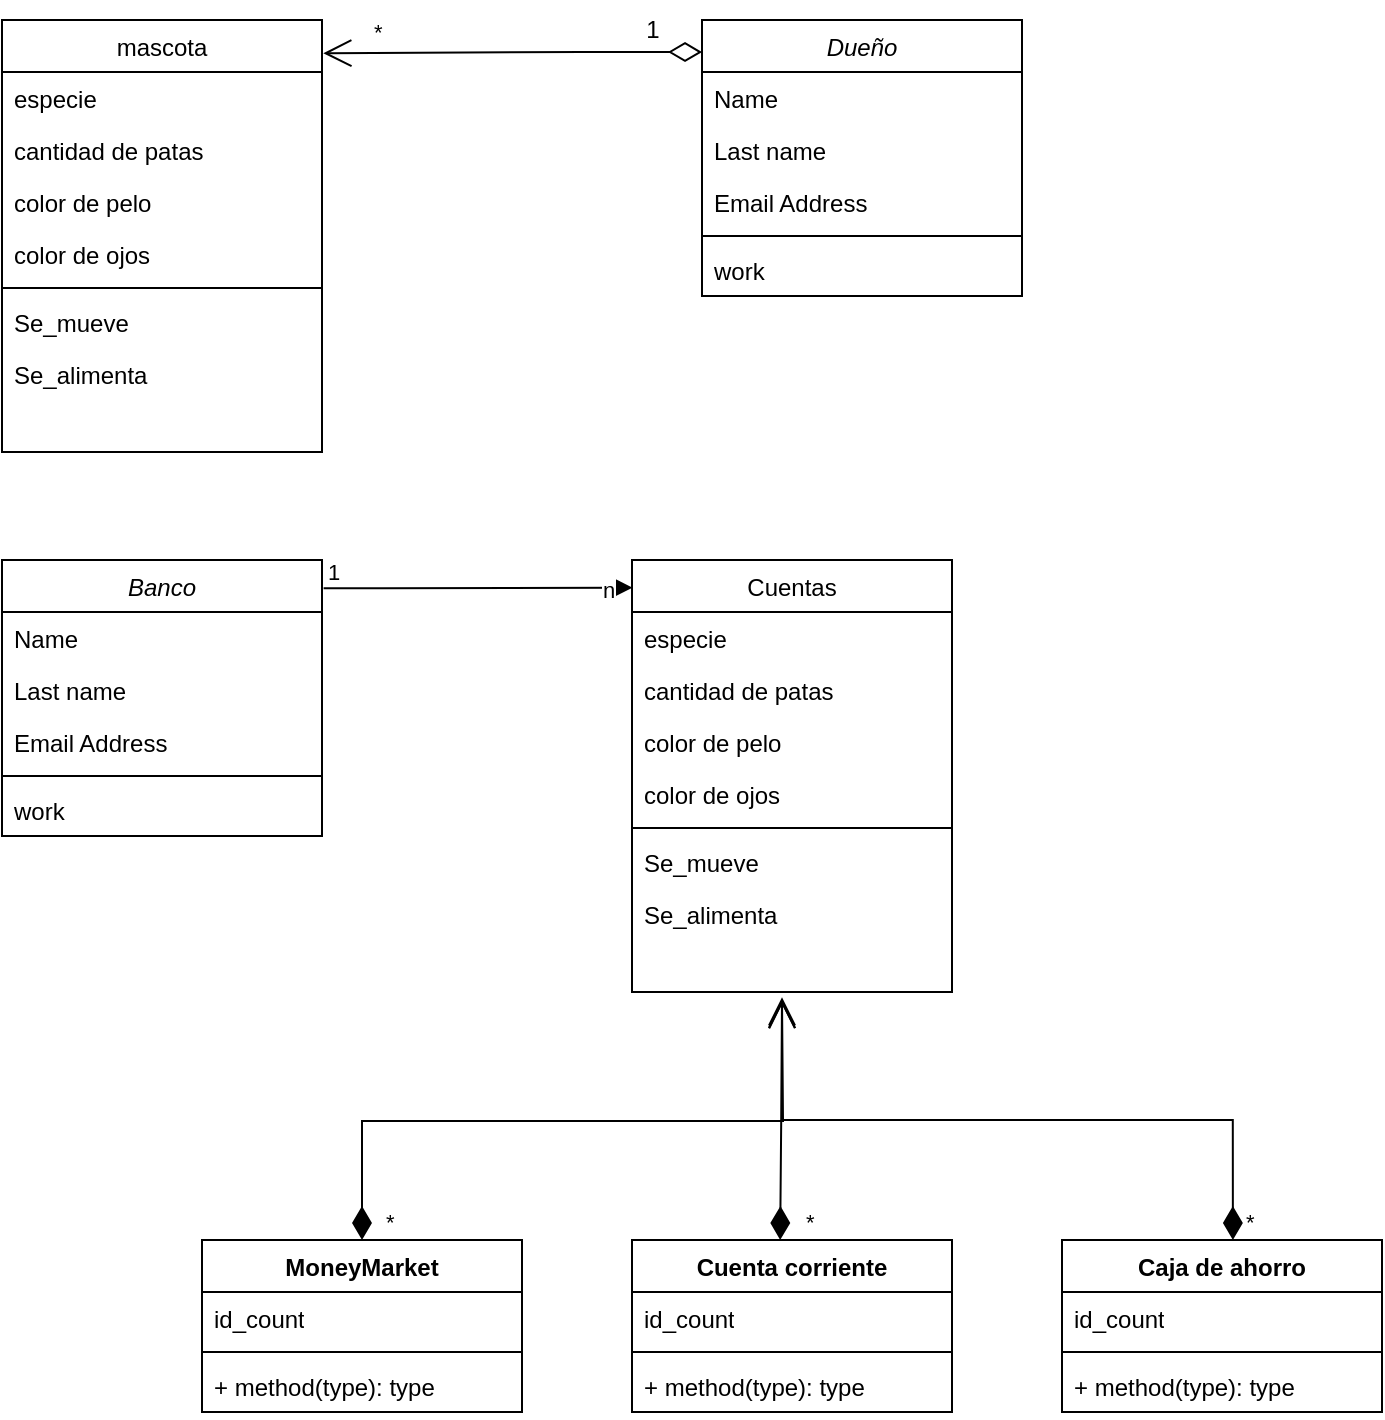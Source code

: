<mxfile version="24.7.17">
  <diagram id="C5RBs43oDa-KdzZeNtuy" name="Page-1">
    <mxGraphModel dx="607" dy="359" grid="1" gridSize="10" guides="1" tooltips="1" connect="1" arrows="1" fold="1" page="1" pageScale="1" pageWidth="827" pageHeight="1169" math="0" shadow="0">
      <root>
        <mxCell id="WIyWlLk6GJQsqaUBKTNV-0" />
        <mxCell id="WIyWlLk6GJQsqaUBKTNV-1" parent="WIyWlLk6GJQsqaUBKTNV-0" />
        <mxCell id="zkfFHV4jXpPFQw0GAbJ--0" value="Dueño" style="swimlane;fontStyle=2;align=center;verticalAlign=top;childLayout=stackLayout;horizontal=1;startSize=26;horizontalStack=0;resizeParent=1;resizeLast=0;collapsible=1;marginBottom=0;rounded=0;shadow=0;strokeWidth=1;" parent="WIyWlLk6GJQsqaUBKTNV-1" vertex="1">
          <mxGeometry x="380" y="20" width="160" height="138" as="geometry">
            <mxRectangle x="230" y="140" width="160" height="26" as="alternateBounds" />
          </mxGeometry>
        </mxCell>
        <mxCell id="zkfFHV4jXpPFQw0GAbJ--1" value="Name" style="text;align=left;verticalAlign=top;spacingLeft=4;spacingRight=4;overflow=hidden;rotatable=0;points=[[0,0.5],[1,0.5]];portConstraint=eastwest;" parent="zkfFHV4jXpPFQw0GAbJ--0" vertex="1">
          <mxGeometry y="26" width="160" height="26" as="geometry" />
        </mxCell>
        <mxCell id="zkfFHV4jXpPFQw0GAbJ--2" value="Last name" style="text;align=left;verticalAlign=top;spacingLeft=4;spacingRight=4;overflow=hidden;rotatable=0;points=[[0,0.5],[1,0.5]];portConstraint=eastwest;rounded=0;shadow=0;html=0;" parent="zkfFHV4jXpPFQw0GAbJ--0" vertex="1">
          <mxGeometry y="52" width="160" height="26" as="geometry" />
        </mxCell>
        <mxCell id="zkfFHV4jXpPFQw0GAbJ--3" value="Email Address" style="text;align=left;verticalAlign=top;spacingLeft=4;spacingRight=4;overflow=hidden;rotatable=0;points=[[0,0.5],[1,0.5]];portConstraint=eastwest;rounded=0;shadow=0;html=0;" parent="zkfFHV4jXpPFQw0GAbJ--0" vertex="1">
          <mxGeometry y="78" width="160" height="26" as="geometry" />
        </mxCell>
        <mxCell id="zkfFHV4jXpPFQw0GAbJ--4" value="" style="line;html=1;strokeWidth=1;align=left;verticalAlign=middle;spacingTop=-1;spacingLeft=3;spacingRight=3;rotatable=0;labelPosition=right;points=[];portConstraint=eastwest;" parent="zkfFHV4jXpPFQw0GAbJ--0" vertex="1">
          <mxGeometry y="104" width="160" height="8" as="geometry" />
        </mxCell>
        <mxCell id="zkfFHV4jXpPFQw0GAbJ--5" value="work" style="text;align=left;verticalAlign=top;spacingLeft=4;spacingRight=4;overflow=hidden;rotatable=0;points=[[0,0.5],[1,0.5]];portConstraint=eastwest;" parent="zkfFHV4jXpPFQw0GAbJ--0" vertex="1">
          <mxGeometry y="112" width="160" height="26" as="geometry" />
        </mxCell>
        <mxCell id="zkfFHV4jXpPFQw0GAbJ--17" value="mascota" style="swimlane;fontStyle=0;align=center;verticalAlign=top;childLayout=stackLayout;horizontal=1;startSize=26;horizontalStack=0;resizeParent=1;resizeLast=0;collapsible=1;marginBottom=0;rounded=0;shadow=0;strokeWidth=1;" parent="WIyWlLk6GJQsqaUBKTNV-1" vertex="1">
          <mxGeometry x="30" y="20" width="160" height="216" as="geometry">
            <mxRectangle x="550" y="140" width="160" height="26" as="alternateBounds" />
          </mxGeometry>
        </mxCell>
        <mxCell id="zkfFHV4jXpPFQw0GAbJ--18" value="especie " style="text;align=left;verticalAlign=top;spacingLeft=4;spacingRight=4;overflow=hidden;rotatable=0;points=[[0,0.5],[1,0.5]];portConstraint=eastwest;" parent="zkfFHV4jXpPFQw0GAbJ--17" vertex="1">
          <mxGeometry y="26" width="160" height="26" as="geometry" />
        </mxCell>
        <mxCell id="zkfFHV4jXpPFQw0GAbJ--19" value="cantidad de patas" style="text;align=left;verticalAlign=top;spacingLeft=4;spacingRight=4;overflow=hidden;rotatable=0;points=[[0,0.5],[1,0.5]];portConstraint=eastwest;rounded=0;shadow=0;html=0;" parent="zkfFHV4jXpPFQw0GAbJ--17" vertex="1">
          <mxGeometry y="52" width="160" height="26" as="geometry" />
        </mxCell>
        <mxCell id="zkfFHV4jXpPFQw0GAbJ--20" value="color de pelo" style="text;align=left;verticalAlign=top;spacingLeft=4;spacingRight=4;overflow=hidden;rotatable=0;points=[[0,0.5],[1,0.5]];portConstraint=eastwest;rounded=0;shadow=0;html=0;" parent="zkfFHV4jXpPFQw0GAbJ--17" vertex="1">
          <mxGeometry y="78" width="160" height="26" as="geometry" />
        </mxCell>
        <mxCell id="zkfFHV4jXpPFQw0GAbJ--21" value="color de ojos" style="text;align=left;verticalAlign=top;spacingLeft=4;spacingRight=4;overflow=hidden;rotatable=0;points=[[0,0.5],[1,0.5]];portConstraint=eastwest;rounded=0;shadow=0;html=0;" parent="zkfFHV4jXpPFQw0GAbJ--17" vertex="1">
          <mxGeometry y="104" width="160" height="26" as="geometry" />
        </mxCell>
        <mxCell id="zkfFHV4jXpPFQw0GAbJ--23" value="" style="line;html=1;strokeWidth=1;align=left;verticalAlign=middle;spacingTop=-1;spacingLeft=3;spacingRight=3;rotatable=0;labelPosition=right;points=[];portConstraint=eastwest;" parent="zkfFHV4jXpPFQw0GAbJ--17" vertex="1">
          <mxGeometry y="130" width="160" height="8" as="geometry" />
        </mxCell>
        <mxCell id="zkfFHV4jXpPFQw0GAbJ--24" value="Se_mueve" style="text;align=left;verticalAlign=top;spacingLeft=4;spacingRight=4;overflow=hidden;rotatable=0;points=[[0,0.5],[1,0.5]];portConstraint=eastwest;" parent="zkfFHV4jXpPFQw0GAbJ--17" vertex="1">
          <mxGeometry y="138" width="160" height="26" as="geometry" />
        </mxCell>
        <mxCell id="zkfFHV4jXpPFQw0GAbJ--25" value="Se_alimenta" style="text;align=left;verticalAlign=top;spacingLeft=4;spacingRight=4;overflow=hidden;rotatable=0;points=[[0,0.5],[1,0.5]];portConstraint=eastwest;" parent="zkfFHV4jXpPFQw0GAbJ--17" vertex="1">
          <mxGeometry y="164" width="160" height="26" as="geometry" />
        </mxCell>
        <mxCell id="4PuaCXMVwHpurft8HPdo-10" value="Banco" style="swimlane;fontStyle=2;align=center;verticalAlign=top;childLayout=stackLayout;horizontal=1;startSize=26;horizontalStack=0;resizeParent=1;resizeLast=0;collapsible=1;marginBottom=0;rounded=0;shadow=0;strokeWidth=1;" vertex="1" parent="WIyWlLk6GJQsqaUBKTNV-1">
          <mxGeometry x="30" y="290" width="160" height="138" as="geometry">
            <mxRectangle x="230" y="140" width="160" height="26" as="alternateBounds" />
          </mxGeometry>
        </mxCell>
        <mxCell id="4PuaCXMVwHpurft8HPdo-11" value="Name" style="text;align=left;verticalAlign=top;spacingLeft=4;spacingRight=4;overflow=hidden;rotatable=0;points=[[0,0.5],[1,0.5]];portConstraint=eastwest;" vertex="1" parent="4PuaCXMVwHpurft8HPdo-10">
          <mxGeometry y="26" width="160" height="26" as="geometry" />
        </mxCell>
        <mxCell id="4PuaCXMVwHpurft8HPdo-12" value="Last name" style="text;align=left;verticalAlign=top;spacingLeft=4;spacingRight=4;overflow=hidden;rotatable=0;points=[[0,0.5],[1,0.5]];portConstraint=eastwest;rounded=0;shadow=0;html=0;" vertex="1" parent="4PuaCXMVwHpurft8HPdo-10">
          <mxGeometry y="52" width="160" height="26" as="geometry" />
        </mxCell>
        <mxCell id="4PuaCXMVwHpurft8HPdo-13" value="Email Address" style="text;align=left;verticalAlign=top;spacingLeft=4;spacingRight=4;overflow=hidden;rotatable=0;points=[[0,0.5],[1,0.5]];portConstraint=eastwest;rounded=0;shadow=0;html=0;" vertex="1" parent="4PuaCXMVwHpurft8HPdo-10">
          <mxGeometry y="78" width="160" height="26" as="geometry" />
        </mxCell>
        <mxCell id="4PuaCXMVwHpurft8HPdo-14" value="" style="line;html=1;strokeWidth=1;align=left;verticalAlign=middle;spacingTop=-1;spacingLeft=3;spacingRight=3;rotatable=0;labelPosition=right;points=[];portConstraint=eastwest;" vertex="1" parent="4PuaCXMVwHpurft8HPdo-10">
          <mxGeometry y="104" width="160" height="8" as="geometry" />
        </mxCell>
        <mxCell id="4PuaCXMVwHpurft8HPdo-15" value="work" style="text;align=left;verticalAlign=top;spacingLeft=4;spacingRight=4;overflow=hidden;rotatable=0;points=[[0,0.5],[1,0.5]];portConstraint=eastwest;" vertex="1" parent="4PuaCXMVwHpurft8HPdo-10">
          <mxGeometry y="112" width="160" height="26" as="geometry" />
        </mxCell>
        <mxCell id="4PuaCXMVwHpurft8HPdo-16" value="Cuentas" style="swimlane;fontStyle=0;align=center;verticalAlign=top;childLayout=stackLayout;horizontal=1;startSize=26;horizontalStack=0;resizeParent=1;resizeLast=0;collapsible=1;marginBottom=0;rounded=0;shadow=0;strokeWidth=1;" vertex="1" parent="WIyWlLk6GJQsqaUBKTNV-1">
          <mxGeometry x="345" y="290" width="160" height="216" as="geometry">
            <mxRectangle x="550" y="140" width="160" height="26" as="alternateBounds" />
          </mxGeometry>
        </mxCell>
        <mxCell id="4PuaCXMVwHpurft8HPdo-17" value="especie " style="text;align=left;verticalAlign=top;spacingLeft=4;spacingRight=4;overflow=hidden;rotatable=0;points=[[0,0.5],[1,0.5]];portConstraint=eastwest;" vertex="1" parent="4PuaCXMVwHpurft8HPdo-16">
          <mxGeometry y="26" width="160" height="26" as="geometry" />
        </mxCell>
        <mxCell id="4PuaCXMVwHpurft8HPdo-18" value="cantidad de patas" style="text;align=left;verticalAlign=top;spacingLeft=4;spacingRight=4;overflow=hidden;rotatable=0;points=[[0,0.5],[1,0.5]];portConstraint=eastwest;rounded=0;shadow=0;html=0;" vertex="1" parent="4PuaCXMVwHpurft8HPdo-16">
          <mxGeometry y="52" width="160" height="26" as="geometry" />
        </mxCell>
        <mxCell id="4PuaCXMVwHpurft8HPdo-19" value="color de pelo" style="text;align=left;verticalAlign=top;spacingLeft=4;spacingRight=4;overflow=hidden;rotatable=0;points=[[0,0.5],[1,0.5]];portConstraint=eastwest;rounded=0;shadow=0;html=0;" vertex="1" parent="4PuaCXMVwHpurft8HPdo-16">
          <mxGeometry y="78" width="160" height="26" as="geometry" />
        </mxCell>
        <mxCell id="4PuaCXMVwHpurft8HPdo-20" value="color de ojos" style="text;align=left;verticalAlign=top;spacingLeft=4;spacingRight=4;overflow=hidden;rotatable=0;points=[[0,0.5],[1,0.5]];portConstraint=eastwest;rounded=0;shadow=0;html=0;" vertex="1" parent="4PuaCXMVwHpurft8HPdo-16">
          <mxGeometry y="104" width="160" height="26" as="geometry" />
        </mxCell>
        <mxCell id="4PuaCXMVwHpurft8HPdo-21" value="" style="line;html=1;strokeWidth=1;align=left;verticalAlign=middle;spacingTop=-1;spacingLeft=3;spacingRight=3;rotatable=0;labelPosition=right;points=[];portConstraint=eastwest;" vertex="1" parent="4PuaCXMVwHpurft8HPdo-16">
          <mxGeometry y="130" width="160" height="8" as="geometry" />
        </mxCell>
        <mxCell id="4PuaCXMVwHpurft8HPdo-22" value="Se_mueve" style="text;align=left;verticalAlign=top;spacingLeft=4;spacingRight=4;overflow=hidden;rotatable=0;points=[[0,0.5],[1,0.5]];portConstraint=eastwest;" vertex="1" parent="4PuaCXMVwHpurft8HPdo-16">
          <mxGeometry y="138" width="160" height="26" as="geometry" />
        </mxCell>
        <mxCell id="4PuaCXMVwHpurft8HPdo-23" value="Se_alimenta" style="text;align=left;verticalAlign=top;spacingLeft=4;spacingRight=4;overflow=hidden;rotatable=0;points=[[0,0.5],[1,0.5]];portConstraint=eastwest;" vertex="1" parent="4PuaCXMVwHpurft8HPdo-16">
          <mxGeometry y="164" width="160" height="26" as="geometry" />
        </mxCell>
        <mxCell id="4PuaCXMVwHpurft8HPdo-26" value="" style="endArrow=block;endFill=1;html=1;edgeStyle=orthogonalEdgeStyle;align=left;verticalAlign=top;rounded=0;entryX=0.002;entryY=0.064;entryDx=0;entryDy=0;entryPerimeter=0;exitX=1.005;exitY=0.102;exitDx=0;exitDy=0;exitPerimeter=0;" edge="1" parent="WIyWlLk6GJQsqaUBKTNV-1" source="4PuaCXMVwHpurft8HPdo-10" target="4PuaCXMVwHpurft8HPdo-16">
          <mxGeometry x="-1" relative="1" as="geometry">
            <mxPoint x="193" y="304" as="sourcePoint" />
            <mxPoint x="346.3" y="266.376" as="targetPoint" />
            <Array as="points">
              <mxPoint x="220" y="304" />
            </Array>
          </mxGeometry>
        </mxCell>
        <mxCell id="4PuaCXMVwHpurft8HPdo-27" value="1" style="edgeLabel;resizable=0;html=1;align=left;verticalAlign=bottom;" connectable="0" vertex="1" parent="4PuaCXMVwHpurft8HPdo-26">
          <mxGeometry x="-1" relative="1" as="geometry" />
        </mxCell>
        <mxCell id="4PuaCXMVwHpurft8HPdo-28" value="n" style="edgeLabel;html=1;align=center;verticalAlign=middle;resizable=0;points=[];" vertex="1" connectable="0" parent="4PuaCXMVwHpurft8HPdo-26">
          <mxGeometry x="0.834" y="-1" relative="1" as="geometry">
            <mxPoint as="offset" />
          </mxGeometry>
        </mxCell>
        <mxCell id="4PuaCXMVwHpurft8HPdo-29" value="*" style="endArrow=open;html=1;endSize=12;startArrow=diamondThin;startSize=14;startFill=0;edgeStyle=orthogonalEdgeStyle;align=left;verticalAlign=bottom;rounded=0;exitX=0;exitY=0.116;exitDx=0;exitDy=0;exitPerimeter=0;entryX=1.004;entryY=0.077;entryDx=0;entryDy=0;entryPerimeter=0;" edge="1" parent="WIyWlLk6GJQsqaUBKTNV-1" source="zkfFHV4jXpPFQw0GAbJ--0" target="zkfFHV4jXpPFQw0GAbJ--17">
          <mxGeometry x="0.751" y="-2" relative="1" as="geometry">
            <mxPoint x="345" y="36.974" as="sourcePoint" />
            <mxPoint x="178.4" y="39.008" as="targetPoint" />
            <Array as="points">
              <mxPoint x="320" y="36" />
            </Array>
            <mxPoint as="offset" />
          </mxGeometry>
        </mxCell>
        <mxCell id="4PuaCXMVwHpurft8HPdo-31" value="1" style="text;html=1;align=center;verticalAlign=middle;resizable=0;points=[];autosize=1;strokeColor=none;fillColor=none;" vertex="1" parent="WIyWlLk6GJQsqaUBKTNV-1">
          <mxGeometry x="340" y="10" width="30" height="30" as="geometry" />
        </mxCell>
        <mxCell id="4PuaCXMVwHpurft8HPdo-32" value="Cuenta corriente" style="swimlane;fontStyle=1;align=center;verticalAlign=top;childLayout=stackLayout;horizontal=1;startSize=26;horizontalStack=0;resizeParent=1;resizeParentMax=0;resizeLast=0;collapsible=1;marginBottom=0;whiteSpace=wrap;html=1;" vertex="1" parent="WIyWlLk6GJQsqaUBKTNV-1">
          <mxGeometry x="345" y="630" width="160" height="86" as="geometry" />
        </mxCell>
        <mxCell id="4PuaCXMVwHpurft8HPdo-33" value="id_count" style="text;strokeColor=none;fillColor=none;align=left;verticalAlign=top;spacingLeft=4;spacingRight=4;overflow=hidden;rotatable=0;points=[[0,0.5],[1,0.5]];portConstraint=eastwest;whiteSpace=wrap;html=1;" vertex="1" parent="4PuaCXMVwHpurft8HPdo-32">
          <mxGeometry y="26" width="160" height="26" as="geometry" />
        </mxCell>
        <mxCell id="4PuaCXMVwHpurft8HPdo-34" value="" style="line;strokeWidth=1;fillColor=none;align=left;verticalAlign=middle;spacingTop=-1;spacingLeft=3;spacingRight=3;rotatable=0;labelPosition=right;points=[];portConstraint=eastwest;strokeColor=inherit;" vertex="1" parent="4PuaCXMVwHpurft8HPdo-32">
          <mxGeometry y="52" width="160" height="8" as="geometry" />
        </mxCell>
        <mxCell id="4PuaCXMVwHpurft8HPdo-35" value="+ method(type): type" style="text;strokeColor=none;fillColor=none;align=left;verticalAlign=top;spacingLeft=4;spacingRight=4;overflow=hidden;rotatable=0;points=[[0,0.5],[1,0.5]];portConstraint=eastwest;whiteSpace=wrap;html=1;" vertex="1" parent="4PuaCXMVwHpurft8HPdo-32">
          <mxGeometry y="60" width="160" height="26" as="geometry" />
        </mxCell>
        <mxCell id="4PuaCXMVwHpurft8HPdo-36" value="MoneyMarket" style="swimlane;fontStyle=1;align=center;verticalAlign=top;childLayout=stackLayout;horizontal=1;startSize=26;horizontalStack=0;resizeParent=1;resizeParentMax=0;resizeLast=0;collapsible=1;marginBottom=0;whiteSpace=wrap;html=1;" vertex="1" parent="WIyWlLk6GJQsqaUBKTNV-1">
          <mxGeometry x="130" y="630" width="160" height="86" as="geometry" />
        </mxCell>
        <mxCell id="4PuaCXMVwHpurft8HPdo-37" value="id_count" style="text;strokeColor=none;fillColor=none;align=left;verticalAlign=top;spacingLeft=4;spacingRight=4;overflow=hidden;rotatable=0;points=[[0,0.5],[1,0.5]];portConstraint=eastwest;whiteSpace=wrap;html=1;" vertex="1" parent="4PuaCXMVwHpurft8HPdo-36">
          <mxGeometry y="26" width="160" height="26" as="geometry" />
        </mxCell>
        <mxCell id="4PuaCXMVwHpurft8HPdo-38" value="" style="line;strokeWidth=1;fillColor=none;align=left;verticalAlign=middle;spacingTop=-1;spacingLeft=3;spacingRight=3;rotatable=0;labelPosition=right;points=[];portConstraint=eastwest;strokeColor=inherit;" vertex="1" parent="4PuaCXMVwHpurft8HPdo-36">
          <mxGeometry y="52" width="160" height="8" as="geometry" />
        </mxCell>
        <mxCell id="4PuaCXMVwHpurft8HPdo-39" value="+ method(type): type" style="text;strokeColor=none;fillColor=none;align=left;verticalAlign=top;spacingLeft=4;spacingRight=4;overflow=hidden;rotatable=0;points=[[0,0.5],[1,0.5]];portConstraint=eastwest;whiteSpace=wrap;html=1;" vertex="1" parent="4PuaCXMVwHpurft8HPdo-36">
          <mxGeometry y="60" width="160" height="26" as="geometry" />
        </mxCell>
        <mxCell id="4PuaCXMVwHpurft8HPdo-40" value="Caja de ahorro" style="swimlane;fontStyle=1;align=center;verticalAlign=top;childLayout=stackLayout;horizontal=1;startSize=26;horizontalStack=0;resizeParent=1;resizeParentMax=0;resizeLast=0;collapsible=1;marginBottom=0;whiteSpace=wrap;html=1;" vertex="1" parent="WIyWlLk6GJQsqaUBKTNV-1">
          <mxGeometry x="560" y="630" width="160" height="86" as="geometry" />
        </mxCell>
        <mxCell id="4PuaCXMVwHpurft8HPdo-41" value="id_count" style="text;strokeColor=none;fillColor=none;align=left;verticalAlign=top;spacingLeft=4;spacingRight=4;overflow=hidden;rotatable=0;points=[[0,0.5],[1,0.5]];portConstraint=eastwest;whiteSpace=wrap;html=1;" vertex="1" parent="4PuaCXMVwHpurft8HPdo-40">
          <mxGeometry y="26" width="160" height="26" as="geometry" />
        </mxCell>
        <mxCell id="4PuaCXMVwHpurft8HPdo-42" value="" style="line;strokeWidth=1;fillColor=none;align=left;verticalAlign=middle;spacingTop=-1;spacingLeft=3;spacingRight=3;rotatable=0;labelPosition=right;points=[];portConstraint=eastwest;strokeColor=inherit;" vertex="1" parent="4PuaCXMVwHpurft8HPdo-40">
          <mxGeometry y="52" width="160" height="8" as="geometry" />
        </mxCell>
        <mxCell id="4PuaCXMVwHpurft8HPdo-43" value="+ method(type): type" style="text;strokeColor=none;fillColor=none;align=left;verticalAlign=top;spacingLeft=4;spacingRight=4;overflow=hidden;rotatable=0;points=[[0,0.5],[1,0.5]];portConstraint=eastwest;whiteSpace=wrap;html=1;" vertex="1" parent="4PuaCXMVwHpurft8HPdo-40">
          <mxGeometry y="60" width="160" height="26" as="geometry" />
        </mxCell>
        <mxCell id="4PuaCXMVwHpurft8HPdo-44" value="*" style="endArrow=open;html=1;endSize=12;startArrow=diamondThin;startSize=14;startFill=1;edgeStyle=orthogonalEdgeStyle;align=left;verticalAlign=bottom;rounded=0;exitX=0.5;exitY=0;exitDx=0;exitDy=0;" edge="1" parent="WIyWlLk6GJQsqaUBKTNV-1" source="4PuaCXMVwHpurft8HPdo-36">
          <mxGeometry x="-1" y="-10" relative="1" as="geometry">
            <mxPoint x="210" y="610" as="sourcePoint" />
            <mxPoint x="420" y="510" as="targetPoint" />
            <mxPoint as="offset" />
          </mxGeometry>
        </mxCell>
        <mxCell id="4PuaCXMVwHpurft8HPdo-45" value="*" style="endArrow=open;html=1;endSize=12;startArrow=diamondThin;startSize=14;startFill=1;edgeStyle=orthogonalEdgeStyle;align=left;verticalAlign=bottom;rounded=0;exitX=0.534;exitY=0.016;exitDx=0;exitDy=0;exitPerimeter=0;" edge="1" parent="WIyWlLk6GJQsqaUBKTNV-1">
          <mxGeometry x="-1" y="-5" relative="1" as="geometry">
            <mxPoint x="645.44" y="629.996" as="sourcePoint" />
            <mxPoint x="420" y="508.62" as="targetPoint" />
            <Array as="points">
              <mxPoint x="645" y="570" />
              <mxPoint x="420" y="570" />
            </Array>
            <mxPoint as="offset" />
          </mxGeometry>
        </mxCell>
        <mxCell id="4PuaCXMVwHpurft8HPdo-46" value="*" style="endArrow=open;html=1;endSize=12;startArrow=diamondThin;startSize=14;startFill=1;edgeStyle=orthogonalEdgeStyle;align=left;verticalAlign=bottom;rounded=0;exitX=0.463;exitY=0.001;exitDx=0;exitDy=0;exitPerimeter=0;" edge="1" parent="WIyWlLk6GJQsqaUBKTNV-1">
          <mxGeometry x="-0.999" y="-11" relative="1" as="geometry">
            <mxPoint x="419.08" y="629.996" as="sourcePoint" />
            <mxPoint x="420" y="509.91" as="targetPoint" />
            <mxPoint as="offset" />
          </mxGeometry>
        </mxCell>
      </root>
    </mxGraphModel>
  </diagram>
</mxfile>

